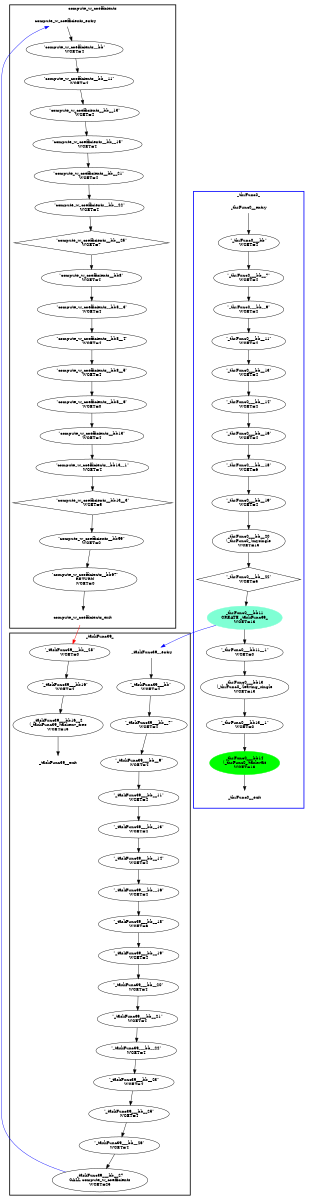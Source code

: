 digraph "CFG" {
fontsize=10;
orientation="portrait";
rankdir="TB";
size="10,8";
compute_w_coefficients_entry [color="white", fontsize=10, height="0.01", label="compute_w_coefficients_entry", width="0.01"];
compute_w_coefficients__bb__15 [fontsize=10, label="\"compute_w_coefficients__bb__15\"\nWCET=4", width="0.01"];
compute_w_coefficients__bb8__5 [fontsize=10, label="\"compute_w_coefficients__bb8__5\"\nWCET=4", width="0.01"];
compute_w_coefficients__bb__13 [fontsize=10, label="\"compute_w_coefficients__bb__13\"\nWCET=4", width="0.01"];
compute_w_coefficients__bb8 [fontsize=10, label="\"compute_w_coefficients__bb8\"\nWCET=4", width="0.01"];
compute_w_coefficients__bb8__4 [fontsize=10, label="\"compute_w_coefficients__bb8__4\"\nWCET=4", width="0.01"];
compute_w_coefficients__bb__11 [fontsize=10, label="\"compute_w_coefficients__bb__11\"\nWCET=4", width="0.01"];
compute_w_coefficients__bb13__3 [fontsize=10, label="\"compute_w_coefficients__bb13__3\"\nWCET=5", shape=diamond, width="0.01"];
compute_w_coefficients__bb__25 [fontsize=10, label="\"compute_w_coefficients__bb__25\"\nWCET=7", shape=diamond, width="0.01"];
compute_w_coefficients__bb8__6 [fontsize=10, label="\"compute_w_coefficients__bb8__6\"\nWCET=0", width="0.01"];
compute_w_coefficients_exit [color="white", fontsize=10, label="compute_w_coefficients_exit", width="0.01"];
compute_w_coefficients__bb__22 [fontsize=10, label="\"compute_w_coefficients__bb__22\"\nWCET=4", width="0.01"];
compute_w_coefficients__bb8__3 [fontsize=10, label="\"compute_w_coefficients__bb8__3\"\nWCET=4", width="0.01"];
compute_w_coefficients__bb59 [fontsize=10, label="\"compute_w_coefficients__bb59\"\nWCET=0", width="0.01"];
compute_w_coefficients__bb13 [fontsize=10, label="\"compute_w_coefficients__bb13\"\nWCET=4", width="0.01"];
compute_w_coefficients__bb__21 [fontsize=10, label="\"compute_w_coefficients__bb__21\"\nWCET=4", width="0.01"];
compute_w_coefficients__bb [fontsize=10, label="\"compute_w_coefficients__bb\"\nWCET=4", width="0.01"];
compute_w_coefficients__bb67 [fontsize=10, label="\"compute_w_coefficients__bb67\"\nRETURN\nWCET=0", width="0.01"];
compute_w_coefficients__bb13__1 [fontsize=10, label="\"compute_w_coefficients__bb13__1\"\nWCET=4", width="0.01"];
_taskFunc39___bb [fontsize=10, label="\"_taskFunc39___bb\"\nWCET=4", width="0.01"];
_taskFunc39___bb__19 [fontsize=10, label="\"_taskFunc39___bb__19\"\nWCET=4", width="0.01"];
_taskFunc39__exit [color="white", fontsize=10, label="_taskFunc39__exit", width="0.01"];
_taskFunc39__entry [color="white", fontsize=10, height="0.01", label="_taskFunc39__entry", width="0.01"];
_taskFunc39___bb16 [fontsize=10, label="\"_taskFunc39___bb16\"\nWCET=4", width="0.01"];
_taskFunc39___bb__11 [fontsize=10, label="\"_taskFunc39___bb__11\"\nWCET=4", width="0.01"];
_taskFunc39___bb__23 [fontsize=10, label="\"_taskFunc39___bb__23\"\nWCET=4", width="0.01"];
_taskFunc39___bb__26 [fontsize=10, label="\"_taskFunc39___bb__26\"\nWCET=4", width="0.01"];
_taskFunc39___bb__9 [fontsize=10, label="\"_taskFunc39___bb__9\"\nWCET=4", width="0.01"];
_taskFunc39___bb__14 [fontsize=10, label="\"_taskFunc39___bb__14\"\nWCET=4", width="0.01"];
_taskFunc39___bb__7 [fontsize=10, label="\"_taskFunc39___bb__7\"\nWCET=4", width="0.01"];
_taskFunc39___bb__18 [fontsize=10, label="\"_taskFunc39___bb__18\"\nWCET=6", width="0.01"];
_taskFunc39___bb__22 [fontsize=10, label="\"_taskFunc39___bb__22\"\nWCET=4", width="0.01"];
_taskFunc39___bb__21 [fontsize=10, label="\"_taskFunc39___bb__21\"\nWCET=4", width="0.01"];
_taskFunc39___bb__20 [fontsize=10, label="\"_taskFunc39___bb__20\"\nWCET=4", width="0.01"];
_taskFunc39___bb__27 [fontsize=10, label="_taskFunc39___bb__27\nCALL compute_w_coefficients\nWCET=25", width="0.01"];
_taskFunc39___bb16__2 [fontsize=10, label="_taskFunc39___bb16__2\n(_taskFunc39_)taskenv_free\nWCET=13", width="0.01"];
_taskFunc39___bb__13 [fontsize=10, label="\"_taskFunc39___bb__13\"\nWCET=4", width="0.01"];
_taskFunc39___bb__28 [fontsize=10, label="\"_taskFunc39___bb__28\"\nWCET=0", width="0.01"];
_taskFunc39___bb__16 [fontsize=10, label="\"_taskFunc39___bb__16\"\nWCET=4", width="0.01"];
_taskFunc39___bb__25 [fontsize=10, label="\"_taskFunc39___bb__25\"\nWCET=4", width="0.01"];
_thrFunc0__entry [color="white", fontsize=10, height="0.01", label="_thrFunc0__entry", width="0.01"];
_thrFunc0___bb__7 [fontsize=10, label="\"_thrFunc0___bb__7\"\nWCET=4", width="0.01"];
_thrFunc0___bb__11 [fontsize=10, label="\"_thrFunc0___bb__11\"\nWCET=4", width="0.01"];
_thrFunc0___bb__18 [fontsize=10, label="\"_thrFunc0___bb__18\"\nWCET=6", width="0.01"];
_thrFunc0___bb11 [color=aquamarine, fontsize=10, label="_thrFunc0___bb11\nCREATE _taskFunc39_\nWCET=13", style=filled, width="0.01"];
_thrFunc0___bb11__1 [fontsize=10, label="\"_thrFunc0___bb11__1\"\nWCET=0", width="0.01"];
_thrFunc0___bb [fontsize=10, label="\"_thrFunc0___bb\"\nWCET=4", width="0.01"];
_thrFunc0___bb13__1 [fontsize=10, label="\"_thrFunc0___bb13__1\"\nWCET=0", width="0.01"];
_thrFunc0___bb__20 [fontsize=10, label="_thrFunc0___bb__20\n(_thrFunc0_)mysingle\nWCET=13", width="0.01"];
_thrFunc0___bb14 [color=green, fontsize=10, label="_thrFunc0___bb14\n(_thrFunc0_)taskwait\nWCET=13", style=filled, width="0.01"];
_thrFunc0__exit [color="white", fontsize=10, label="_thrFunc0__exit", width="0.01"];
_thrFunc0___bb__22 [fontsize=10, label="\"_thrFunc0___bb__22\"\nWCET=5", shape=diamond, width="0.01"];
_thrFunc0___bb__19 [fontsize=10, label="\"_thrFunc0___bb__19\"\nWCET=4", width="0.01"];
_thrFunc0___bb__14 [fontsize=10, label="\"_thrFunc0___bb__14\"\nWCET=4", width="0.01"];
_thrFunc0___bb__16 [fontsize=10, label="\"_thrFunc0___bb__16\"\nWCET=4", width="0.01"];
_thrFunc0___bb13 [fontsize=10, label="_thrFunc0___bb13\n(_thrFunc0_)leaving_single\nWCET=13", width="0.01"];
_thrFunc0___bb__9 [fontsize=10, label="\"_thrFunc0___bb__9\"\nWCET=4", width="0.01"];
_thrFunc0___bb__13 [fontsize=10, label="\"_thrFunc0___bb__13\"\nWCET=4", width="0.01"];
compute_w_coefficients_entry -> compute_w_coefficients__bb  [key=0];
compute_w_coefficients__bb__15 -> compute_w_coefficients__bb__21  [key=0];
compute_w_coefficients__bb8__5 -> compute_w_coefficients__bb8__6  [key=0];
compute_w_coefficients__bb__13 -> compute_w_coefficients__bb__15  [key=0];
compute_w_coefficients__bb8 -> compute_w_coefficients__bb8__3  [key=0];
compute_w_coefficients__bb8__4 -> compute_w_coefficients__bb8__5  [key=0];
compute_w_coefficients__bb__11 -> compute_w_coefficients__bb__13  [key=0];
compute_w_coefficients__bb13__3 -> compute_w_coefficients__bb59  [key=0];
compute_w_coefficients__bb__25 -> compute_w_coefficients__bb8  [key=0];
compute_w_coefficients__bb8__6 -> compute_w_coefficients__bb13  [key=0];
compute_w_coefficients_exit -> _taskFunc39___bb__28  [color=red, key=0];
compute_w_coefficients__bb__22 -> compute_w_coefficients__bb__25  [key=0];
compute_w_coefficients__bb8__3 -> compute_w_coefficients__bb8__4  [key=0];
compute_w_coefficients__bb59 -> compute_w_coefficients__bb67  [key=0];
compute_w_coefficients__bb13 -> compute_w_coefficients__bb13__1  [key=0];
compute_w_coefficients__bb__21 -> compute_w_coefficients__bb__22  [key=0];
compute_w_coefficients__bb -> compute_w_coefficients__bb__11  [key=0];
compute_w_coefficients__bb67 -> compute_w_coefficients_exit  [key=0];
compute_w_coefficients__bb13__1 -> compute_w_coefficients__bb13__3  [key=0];
_taskFunc39___bb -> _taskFunc39___bb__7  [key=0];
_taskFunc39___bb__19 -> _taskFunc39___bb__20  [key=0];
_taskFunc39__entry -> _taskFunc39___bb  [key=0];
_taskFunc39___bb16 -> _taskFunc39___bb16__2  [key=0];
_taskFunc39___bb__11 -> _taskFunc39___bb__13  [key=0];
_taskFunc39___bb__23 -> _taskFunc39___bb__25  [key=0];
_taskFunc39___bb__26 -> _taskFunc39___bb__27  [key=0];
_taskFunc39___bb__9 -> _taskFunc39___bb__11  [key=0];
_taskFunc39___bb__14 -> _taskFunc39___bb__16  [key=0];
_taskFunc39___bb__7 -> _taskFunc39___bb__9  [key=0];
_taskFunc39___bb__18 -> _taskFunc39___bb__19  [key=0];
_taskFunc39___bb__22 -> _taskFunc39___bb__23  [key=0];
_taskFunc39___bb__21 -> _taskFunc39___bb__22  [key=0];
_taskFunc39___bb__20 -> _taskFunc39___bb__21  [key=0];
_taskFunc39___bb__27 -> compute_w_coefficients_entry  [color=blue, key=0];
_taskFunc39___bb16__2 -> _taskFunc39__exit  [key=0];
_taskFunc39___bb__13 -> _taskFunc39___bb__14  [key=0];
_taskFunc39___bb__28 -> _taskFunc39___bb16  [key=0];
_taskFunc39___bb__16 -> _taskFunc39___bb__18  [key=0];
_taskFunc39___bb__25 -> _taskFunc39___bb__26  [key=0];
_thrFunc0__entry -> _thrFunc0___bb  [key=0];
_thrFunc0___bb__7 -> _thrFunc0___bb__9  [key=0];
_thrFunc0___bb__11 -> _thrFunc0___bb__13  [key=0];
_thrFunc0___bb__18 -> _thrFunc0___bb__19  [key=0];
_thrFunc0___bb11 -> _thrFunc0___bb11__1  [key=0];
_thrFunc0___bb11 -> _taskFunc39__entry  [color=blue, key=0];
_thrFunc0___bb11__1 -> _thrFunc0___bb13  [key=0];
_thrFunc0___bb -> _thrFunc0___bb__7  [key=0];
_thrFunc0___bb13__1 -> _thrFunc0___bb14  [key=0];
_thrFunc0___bb__20 -> _thrFunc0___bb__22  [key=0];
_thrFunc0___bb14 -> _thrFunc0__exit  [key=0];
_thrFunc0___bb__22 -> _thrFunc0___bb11  [key=0];
_thrFunc0___bb__19 -> _thrFunc0___bb__20  [key=0];
_thrFunc0___bb__14 -> _thrFunc0___bb__16  [key=0];
_thrFunc0___bb__16 -> _thrFunc0___bb__18  [key=0];
_thrFunc0___bb13 -> _thrFunc0___bb13__1  [key=0];
_thrFunc0___bb__9 -> _thrFunc0___bb__11  [key=0];
_thrFunc0___bb__13 -> _thrFunc0___bb__14  [key=0];
subgraph "cluster__thrFunc0_" {
label=_thrFunc0_
style="bold"
color="blue"
"_thrFunc0___bb"
"_thrFunc0___bb__7"
"_thrFunc0___bb__9"
"_thrFunc0___bb__11"
"_thrFunc0___bb__13"
"_thrFunc0___bb__14"
"_thrFunc0___bb__16"
"_thrFunc0___bb__18"
"_thrFunc0___bb__19"
"_thrFunc0___bb__20"
"_thrFunc0___bb__22"
"_thrFunc0___bb11"
"_thrFunc0___bb11__1"
"_thrFunc0___bb13"
"_thrFunc0___bb13__1"
"_thrFunc0___bb14"

"_thrFunc0__entry"
"_thrFunc0__exit"
}
subgraph "cluster__taskFunc39_" {
label=_taskFunc39_
style="bold"
"_taskFunc39___bb"
"_taskFunc39___bb__7"
"_taskFunc39___bb__9"
"_taskFunc39___bb__11"
"_taskFunc39___bb__13"
"_taskFunc39___bb__14"
"_taskFunc39___bb__16"
"_taskFunc39___bb__18"
"_taskFunc39___bb__19"
"_taskFunc39___bb__20"
"_taskFunc39___bb__21"
"_taskFunc39___bb__22"
"_taskFunc39___bb__23"
"_taskFunc39___bb__25"
"_taskFunc39___bb__26"
"_taskFunc39___bb__27"
"_taskFunc39___bb__28"
"_taskFunc39___bb16"
"_taskFunc39___bb16__2"

"_taskFunc39__entry"
"_taskFunc39__exit"
}
subgraph "cluster_compute_w_coefficients" {
label=compute_w_coefficients
style="bold"
"compute_w_coefficients__bb"
"compute_w_coefficients__bb__11"
"compute_w_coefficients__bb__13"
"compute_w_coefficients__bb__15"
"compute_w_coefficients__bb__21"
"compute_w_coefficients__bb__22"
"compute_w_coefficients__bb__25"
"compute_w_coefficients__bb8"
"compute_w_coefficients__bb8__3"
"compute_w_coefficients__bb8__4"
"compute_w_coefficients__bb8__5"
"compute_w_coefficients__bb8__6"
"compute_w_coefficients__bb13"
"compute_w_coefficients__bb13__1"
"compute_w_coefficients__bb13__3"





























"compute_w_coefficients__bb59"







"compute_w_coefficients__bb67"
"compute_w_coefficients_entry"
"compute_w_coefficients_exit"
}
subgraph "cluster__taskFunc0_" {
label=_taskFunc0_
style="bold"


























}
subgraph "cluster__taskFunc1_" {
label=_taskFunc1_
style="bold"


























}
}
